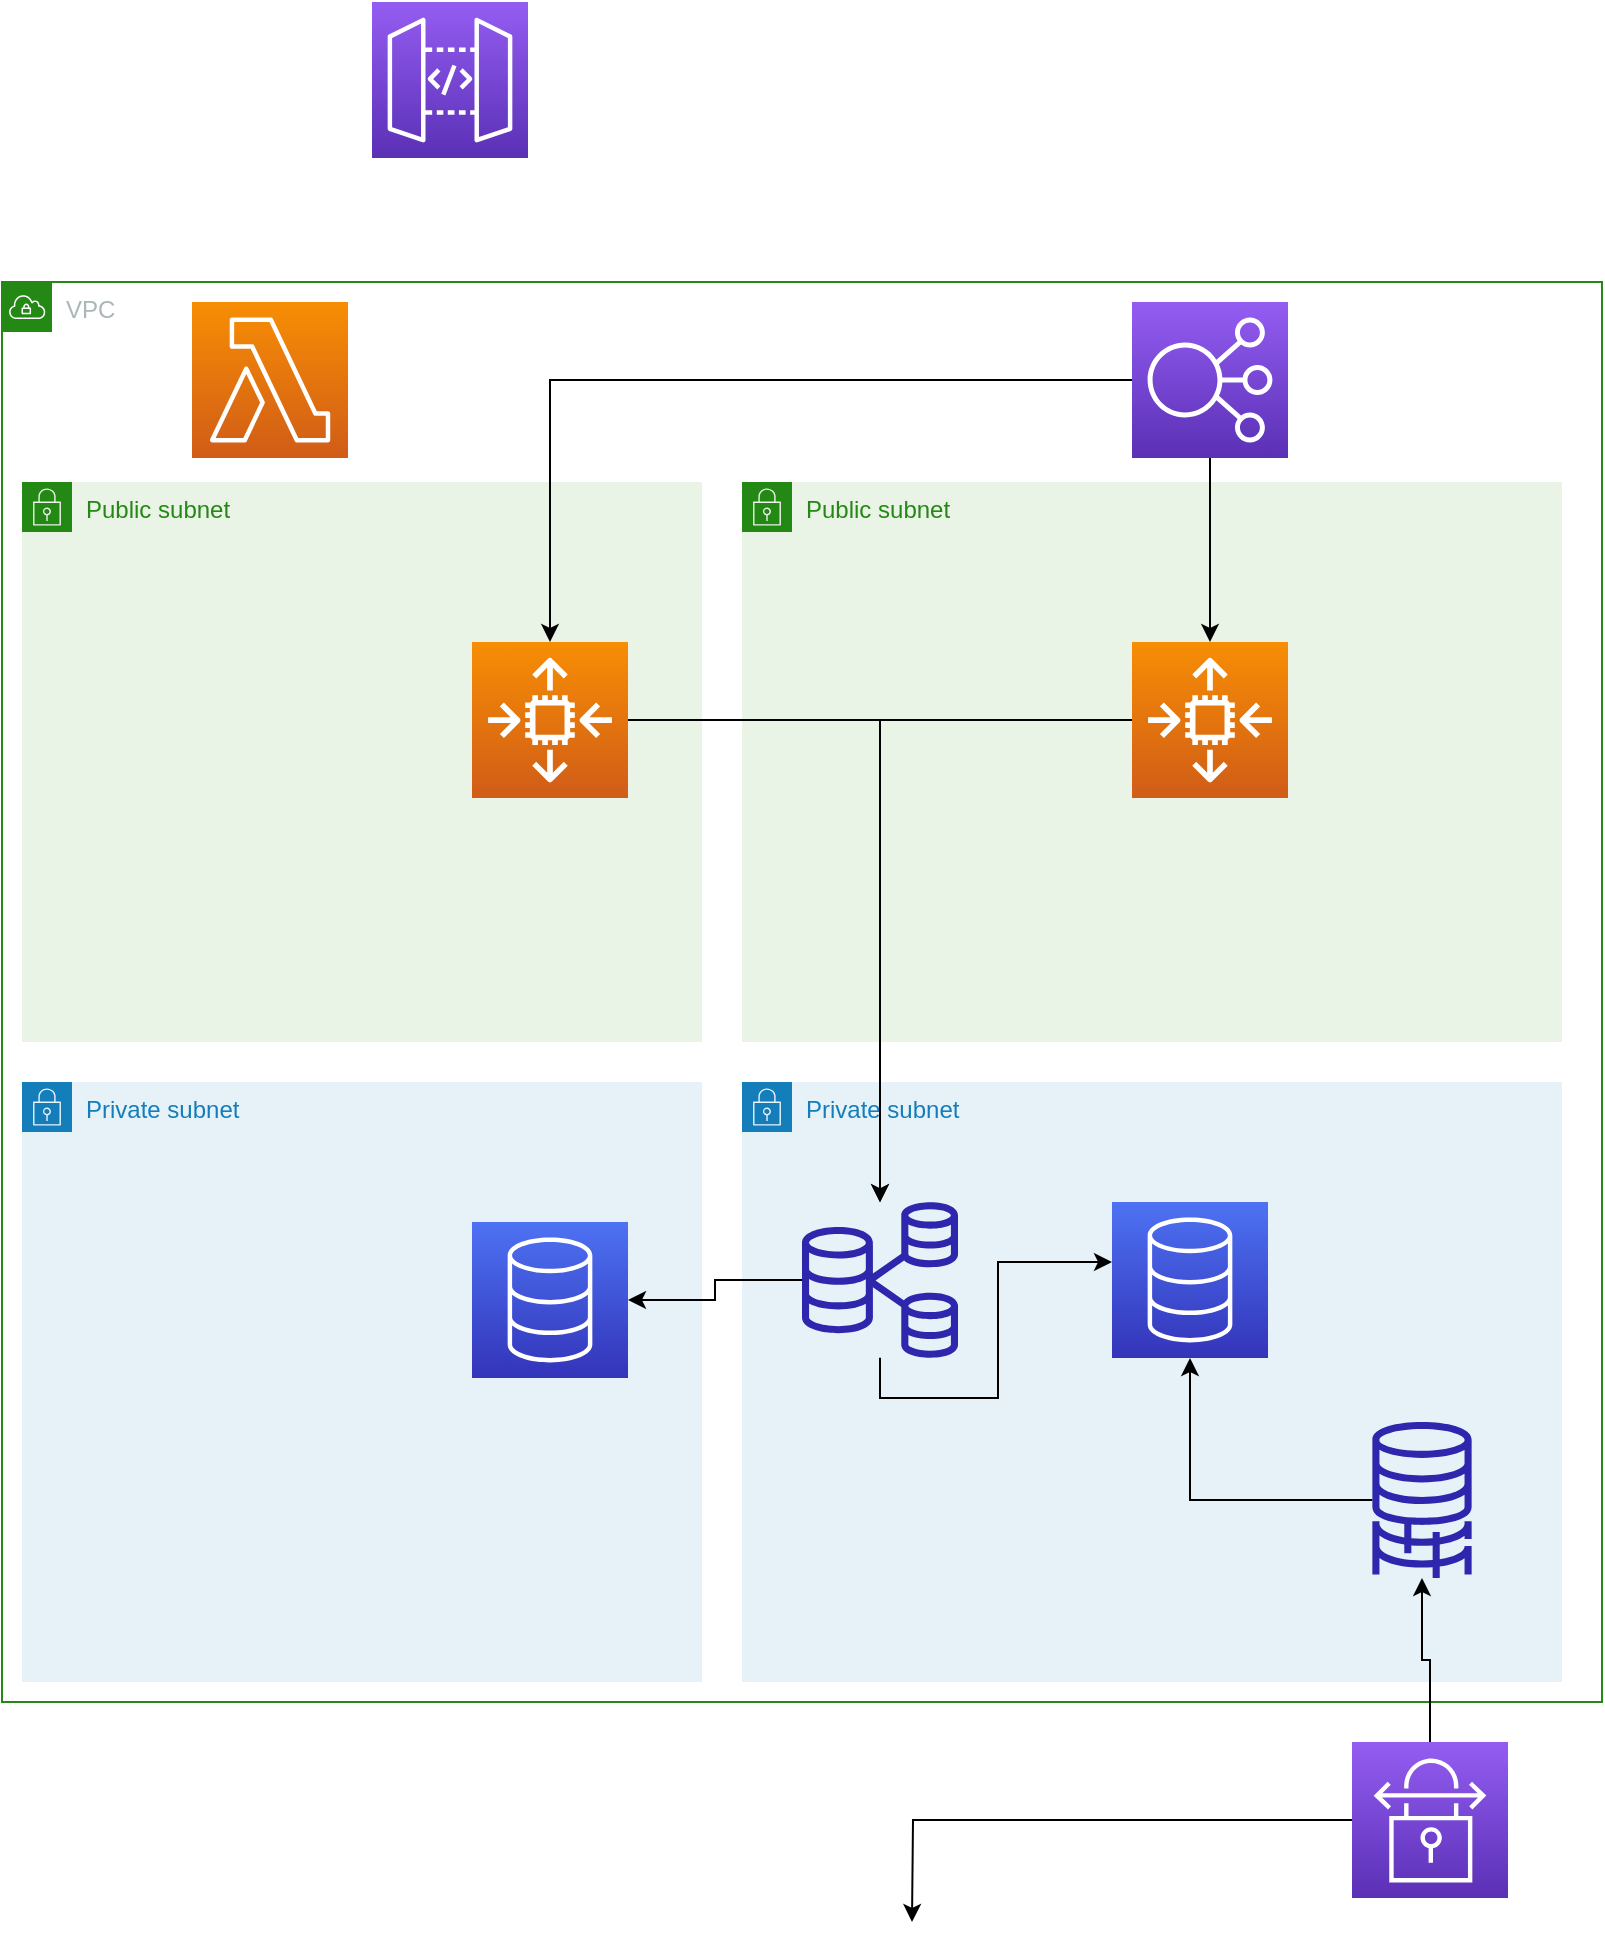 <mxfile version="20.4.0" type="github">
  <diagram id="mm-pI6zw8X0sC24JoM1l" name="Page-1">
    <mxGraphModel dx="820" dy="754" grid="1" gridSize="10" guides="1" tooltips="1" connect="1" arrows="1" fold="1" page="1" pageScale="1" pageWidth="850" pageHeight="1100" math="0" shadow="0">
      <root>
        <mxCell id="0" />
        <mxCell id="1" parent="0" />
        <mxCell id="IkjoUqAJZvpdG5Uk00sF-1" value="VPC" style="points=[[0,0],[0.25,0],[0.5,0],[0.75,0],[1,0],[1,0.25],[1,0.5],[1,0.75],[1,1],[0.75,1],[0.5,1],[0.25,1],[0,1],[0,0.75],[0,0.5],[0,0.25]];outlineConnect=0;gradientColor=none;html=1;whiteSpace=wrap;fontSize=12;fontStyle=0;container=1;pointerEvents=0;collapsible=0;recursiveResize=0;shape=mxgraph.aws4.group;grIcon=mxgraph.aws4.group_vpc;strokeColor=#248814;fillColor=none;verticalAlign=top;align=left;spacingLeft=30;fontColor=#AAB7B8;dashed=0;" vertex="1" parent="1">
          <mxGeometry x="25" y="220" width="800" height="710" as="geometry" />
        </mxCell>
        <mxCell id="IkjoUqAJZvpdG5Uk00sF-3" value="Public subnet" style="points=[[0,0],[0.25,0],[0.5,0],[0.75,0],[1,0],[1,0.25],[1,0.5],[1,0.75],[1,1],[0.75,1],[0.5,1],[0.25,1],[0,1],[0,0.75],[0,0.5],[0,0.25]];outlineConnect=0;gradientColor=none;html=1;whiteSpace=wrap;fontSize=12;fontStyle=0;container=1;pointerEvents=0;collapsible=0;recursiveResize=0;shape=mxgraph.aws4.group;grIcon=mxgraph.aws4.group_security_group;grStroke=0;strokeColor=#248814;fillColor=#E9F3E6;verticalAlign=top;align=left;spacingLeft=30;fontColor=#248814;dashed=0;" vertex="1" parent="IkjoUqAJZvpdG5Uk00sF-1">
          <mxGeometry x="10" y="100" width="340" height="280" as="geometry" />
        </mxCell>
        <mxCell id="IkjoUqAJZvpdG5Uk00sF-14" value="" style="sketch=0;points=[[0,0,0],[0.25,0,0],[0.5,0,0],[0.75,0,0],[1,0,0],[0,1,0],[0.25,1,0],[0.5,1,0],[0.75,1,0],[1,1,0],[0,0.25,0],[0,0.5,0],[0,0.75,0],[1,0.25,0],[1,0.5,0],[1,0.75,0]];outlineConnect=0;fontColor=#232F3E;gradientColor=#F78E04;gradientDirection=north;fillColor=#D05C17;strokeColor=#ffffff;dashed=0;verticalLabelPosition=bottom;verticalAlign=top;align=center;html=1;fontSize=12;fontStyle=0;aspect=fixed;shape=mxgraph.aws4.resourceIcon;resIcon=mxgraph.aws4.auto_scaling2;" vertex="1" parent="IkjoUqAJZvpdG5Uk00sF-3">
          <mxGeometry x="225" y="80" width="78" height="78" as="geometry" />
        </mxCell>
        <mxCell id="IkjoUqAJZvpdG5Uk00sF-4" value="Public subnet" style="points=[[0,0],[0.25,0],[0.5,0],[0.75,0],[1,0],[1,0.25],[1,0.5],[1,0.75],[1,1],[0.75,1],[0.5,1],[0.25,1],[0,1],[0,0.75],[0,0.5],[0,0.25]];outlineConnect=0;gradientColor=none;html=1;whiteSpace=wrap;fontSize=12;fontStyle=0;container=1;pointerEvents=0;collapsible=0;recursiveResize=0;shape=mxgraph.aws4.group;grIcon=mxgraph.aws4.group_security_group;grStroke=0;strokeColor=#248814;fillColor=#E9F3E6;verticalAlign=top;align=left;spacingLeft=30;fontColor=#248814;dashed=0;" vertex="1" parent="IkjoUqAJZvpdG5Uk00sF-1">
          <mxGeometry x="370" y="100" width="410" height="280" as="geometry" />
        </mxCell>
        <mxCell id="IkjoUqAJZvpdG5Uk00sF-15" value="" style="sketch=0;points=[[0,0,0],[0.25,0,0],[0.5,0,0],[0.75,0,0],[1,0,0],[0,1,0],[0.25,1,0],[0.5,1,0],[0.75,1,0],[1,1,0],[0,0.25,0],[0,0.5,0],[0,0.75,0],[1,0.25,0],[1,0.5,0],[1,0.75,0]];outlineConnect=0;fontColor=#232F3E;gradientColor=#F78E04;gradientDirection=north;fillColor=#D05C17;strokeColor=#ffffff;dashed=0;verticalLabelPosition=bottom;verticalAlign=top;align=center;html=1;fontSize=12;fontStyle=0;aspect=fixed;shape=mxgraph.aws4.resourceIcon;resIcon=mxgraph.aws4.auto_scaling2;" vertex="1" parent="IkjoUqAJZvpdG5Uk00sF-4">
          <mxGeometry x="195" y="80" width="78" height="78" as="geometry" />
        </mxCell>
        <mxCell id="IkjoUqAJZvpdG5Uk00sF-5" value="Private subnet" style="points=[[0,0],[0.25,0],[0.5,0],[0.75,0],[1,0],[1,0.25],[1,0.5],[1,0.75],[1,1],[0.75,1],[0.5,1],[0.25,1],[0,1],[0,0.75],[0,0.5],[0,0.25]];outlineConnect=0;gradientColor=none;html=1;whiteSpace=wrap;fontSize=12;fontStyle=0;container=1;pointerEvents=0;collapsible=0;recursiveResize=0;shape=mxgraph.aws4.group;grIcon=mxgraph.aws4.group_security_group;grStroke=0;strokeColor=#147EBA;fillColor=#E6F2F8;verticalAlign=top;align=left;spacingLeft=30;fontColor=#147EBA;dashed=0;" vertex="1" parent="IkjoUqAJZvpdG5Uk00sF-1">
          <mxGeometry x="10" y="400" width="340" height="300" as="geometry" />
        </mxCell>
        <mxCell id="IkjoUqAJZvpdG5Uk00sF-17" value="" style="sketch=0;points=[[0,0,0],[0.25,0,0],[0.5,0,0],[0.75,0,0],[1,0,0],[0,1,0],[0.25,1,0],[0.5,1,0],[0.75,1,0],[1,1,0],[0,0.25,0],[0,0.5,0],[0,0.75,0],[1,0.25,0],[1,0.5,0],[1,0.75,0]];outlineConnect=0;fontColor=#232F3E;gradientColor=#4D72F3;gradientDirection=north;fillColor=#3334B9;strokeColor=#ffffff;dashed=0;verticalLabelPosition=bottom;verticalAlign=top;align=center;html=1;fontSize=12;fontStyle=0;aspect=fixed;shape=mxgraph.aws4.resourceIcon;resIcon=mxgraph.aws4.database;" vertex="1" parent="IkjoUqAJZvpdG5Uk00sF-5">
          <mxGeometry x="225" y="70" width="78" height="78" as="geometry" />
        </mxCell>
        <mxCell id="IkjoUqAJZvpdG5Uk00sF-6" value="" style="sketch=0;points=[[0,0,0],[0.25,0,0],[0.5,0,0],[0.75,0,0],[1,0,0],[0,1,0],[0.25,1,0],[0.5,1,0],[0.75,1,0],[1,1,0],[0,0.25,0],[0,0.5,0],[0,0.75,0],[1,0.25,0],[1,0.5,0],[1,0.75,0]];outlineConnect=0;fontColor=#232F3E;gradientColor=#F78E04;gradientDirection=north;fillColor=#D05C17;strokeColor=#ffffff;dashed=0;verticalLabelPosition=bottom;verticalAlign=top;align=center;html=1;fontSize=12;fontStyle=0;aspect=fixed;shape=mxgraph.aws4.resourceIcon;resIcon=mxgraph.aws4.lambda;" vertex="1" parent="IkjoUqAJZvpdG5Uk00sF-1">
          <mxGeometry x="95" y="10" width="78" height="78" as="geometry" />
        </mxCell>
        <mxCell id="IkjoUqAJZvpdG5Uk00sF-7" value="Private subnet" style="points=[[0,0],[0.25,0],[0.5,0],[0.75,0],[1,0],[1,0.25],[1,0.5],[1,0.75],[1,1],[0.75,1],[0.5,1],[0.25,1],[0,1],[0,0.75],[0,0.5],[0,0.25]];outlineConnect=0;gradientColor=none;html=1;whiteSpace=wrap;fontSize=12;fontStyle=0;container=1;pointerEvents=0;collapsible=0;recursiveResize=0;shape=mxgraph.aws4.group;grIcon=mxgraph.aws4.group_security_group;grStroke=0;strokeColor=#147EBA;fillColor=#E6F2F8;verticalAlign=top;align=left;spacingLeft=30;fontColor=#147EBA;dashed=0;" vertex="1" parent="IkjoUqAJZvpdG5Uk00sF-1">
          <mxGeometry x="370" y="400" width="410" height="300" as="geometry" />
        </mxCell>
        <mxCell id="IkjoUqAJZvpdG5Uk00sF-16" value="" style="sketch=0;points=[[0,0,0],[0.25,0,0],[0.5,0,0],[0.75,0,0],[1,0,0],[0,1,0],[0.25,1,0],[0.5,1,0],[0.75,1,0],[1,1,0],[0,0.25,0],[0,0.5,0],[0,0.75,0],[1,0.25,0],[1,0.5,0],[1,0.75,0]];outlineConnect=0;fontColor=#232F3E;gradientColor=#4D72F3;gradientDirection=north;fillColor=#3334B9;strokeColor=#ffffff;dashed=0;verticalLabelPosition=bottom;verticalAlign=top;align=center;html=1;fontSize=12;fontStyle=0;aspect=fixed;shape=mxgraph.aws4.resourceIcon;resIcon=mxgraph.aws4.database;" vertex="1" parent="IkjoUqAJZvpdG5Uk00sF-7">
          <mxGeometry x="185" y="60" width="78" height="78" as="geometry" />
        </mxCell>
        <mxCell id="IkjoUqAJZvpdG5Uk00sF-19" style="edgeStyle=orthogonalEdgeStyle;rounded=0;orthogonalLoop=1;jettySize=auto;html=1;" edge="1" parent="IkjoUqAJZvpdG5Uk00sF-7" source="IkjoUqAJZvpdG5Uk00sF-18" target="IkjoUqAJZvpdG5Uk00sF-16">
          <mxGeometry relative="1" as="geometry">
            <Array as="points">
              <mxPoint x="69" y="158" />
              <mxPoint x="128" y="158" />
              <mxPoint x="128" y="90" />
            </Array>
          </mxGeometry>
        </mxCell>
        <mxCell id="IkjoUqAJZvpdG5Uk00sF-18" value="" style="sketch=0;outlineConnect=0;fontColor=#232F3E;gradientColor=none;fillColor=#2E27AD;strokeColor=none;dashed=0;verticalLabelPosition=bottom;verticalAlign=top;align=center;html=1;fontSize=12;fontStyle=0;aspect=fixed;pointerEvents=1;shape=mxgraph.aws4.rds_multi_az_db_cluster;" vertex="1" parent="IkjoUqAJZvpdG5Uk00sF-7">
          <mxGeometry x="30" y="60" width="78" height="78" as="geometry" />
        </mxCell>
        <mxCell id="IkjoUqAJZvpdG5Uk00sF-25" style="edgeStyle=orthogonalEdgeStyle;rounded=0;orthogonalLoop=1;jettySize=auto;html=1;" edge="1" parent="IkjoUqAJZvpdG5Uk00sF-7" source="IkjoUqAJZvpdG5Uk00sF-21" target="IkjoUqAJZvpdG5Uk00sF-16">
          <mxGeometry relative="1" as="geometry" />
        </mxCell>
        <mxCell id="IkjoUqAJZvpdG5Uk00sF-21" value="" style="sketch=0;outlineConnect=0;fontColor=#232F3E;gradientColor=none;fillColor=#2E27AD;strokeColor=none;dashed=0;verticalLabelPosition=bottom;verticalAlign=top;align=center;html=1;fontSize=12;fontStyle=0;aspect=fixed;pointerEvents=1;shape=mxgraph.aws4.database_migration_workflow_job;" vertex="1" parent="IkjoUqAJZvpdG5Uk00sF-7">
          <mxGeometry x="315" y="170" width="50" height="78" as="geometry" />
        </mxCell>
        <mxCell id="IkjoUqAJZvpdG5Uk00sF-12" style="edgeStyle=orthogonalEdgeStyle;rounded=0;orthogonalLoop=1;jettySize=auto;html=1;" edge="1" parent="IkjoUqAJZvpdG5Uk00sF-1" source="IkjoUqAJZvpdG5Uk00sF-9" target="IkjoUqAJZvpdG5Uk00sF-14">
          <mxGeometry relative="1" as="geometry" />
        </mxCell>
        <mxCell id="IkjoUqAJZvpdG5Uk00sF-13" style="edgeStyle=orthogonalEdgeStyle;rounded=0;orthogonalLoop=1;jettySize=auto;html=1;entryX=0.5;entryY=0;entryDx=0;entryDy=0;entryPerimeter=0;" edge="1" parent="IkjoUqAJZvpdG5Uk00sF-1" source="IkjoUqAJZvpdG5Uk00sF-9" target="IkjoUqAJZvpdG5Uk00sF-15">
          <mxGeometry relative="1" as="geometry">
            <mxPoint x="564" y="180" as="targetPoint" />
          </mxGeometry>
        </mxCell>
        <mxCell id="IkjoUqAJZvpdG5Uk00sF-9" value="" style="sketch=0;points=[[0,0,0],[0.25,0,0],[0.5,0,0],[0.75,0,0],[1,0,0],[0,1,0],[0.25,1,0],[0.5,1,0],[0.75,1,0],[1,1,0],[0,0.25,0],[0,0.5,0],[0,0.75,0],[1,0.25,0],[1,0.5,0],[1,0.75,0]];outlineConnect=0;fontColor=#232F3E;gradientColor=#945DF2;gradientDirection=north;fillColor=#5A30B5;strokeColor=#ffffff;dashed=0;verticalLabelPosition=bottom;verticalAlign=top;align=center;html=1;fontSize=12;fontStyle=0;aspect=fixed;shape=mxgraph.aws4.resourceIcon;resIcon=mxgraph.aws4.elastic_load_balancing;" vertex="1" parent="IkjoUqAJZvpdG5Uk00sF-1">
          <mxGeometry x="565" y="10" width="78" height="78" as="geometry" />
        </mxCell>
        <mxCell id="IkjoUqAJZvpdG5Uk00sF-20" style="edgeStyle=orthogonalEdgeStyle;rounded=0;orthogonalLoop=1;jettySize=auto;html=1;" edge="1" parent="IkjoUqAJZvpdG5Uk00sF-1" source="IkjoUqAJZvpdG5Uk00sF-18" target="IkjoUqAJZvpdG5Uk00sF-17">
          <mxGeometry relative="1" as="geometry" />
        </mxCell>
        <mxCell id="IkjoUqAJZvpdG5Uk00sF-23" style="edgeStyle=orthogonalEdgeStyle;rounded=0;orthogonalLoop=1;jettySize=auto;html=1;" edge="1" parent="IkjoUqAJZvpdG5Uk00sF-1" source="IkjoUqAJZvpdG5Uk00sF-14" target="IkjoUqAJZvpdG5Uk00sF-18">
          <mxGeometry relative="1" as="geometry" />
        </mxCell>
        <mxCell id="IkjoUqAJZvpdG5Uk00sF-24" style="edgeStyle=orthogonalEdgeStyle;rounded=0;orthogonalLoop=1;jettySize=auto;html=1;" edge="1" parent="IkjoUqAJZvpdG5Uk00sF-1" source="IkjoUqAJZvpdG5Uk00sF-15" target="IkjoUqAJZvpdG5Uk00sF-18">
          <mxGeometry relative="1" as="geometry" />
        </mxCell>
        <mxCell id="IkjoUqAJZvpdG5Uk00sF-8" value="" style="sketch=0;points=[[0,0,0],[0.25,0,0],[0.5,0,0],[0.75,0,0],[1,0,0],[0,1,0],[0.25,1,0],[0.5,1,0],[0.75,1,0],[1,1,0],[0,0.25,0],[0,0.5,0],[0,0.75,0],[1,0.25,0],[1,0.5,0],[1,0.75,0]];outlineConnect=0;fontColor=#232F3E;gradientColor=#945DF2;gradientDirection=north;fillColor=#5A30B5;strokeColor=#ffffff;dashed=0;verticalLabelPosition=bottom;verticalAlign=top;align=center;html=1;fontSize=12;fontStyle=0;aspect=fixed;shape=mxgraph.aws4.resourceIcon;resIcon=mxgraph.aws4.api_gateway;" vertex="1" parent="1">
          <mxGeometry x="210" y="80" width="78" height="78" as="geometry" />
        </mxCell>
        <mxCell id="IkjoUqAJZvpdG5Uk00sF-27" style="edgeStyle=orthogonalEdgeStyle;rounded=0;orthogonalLoop=1;jettySize=auto;html=1;" edge="1" parent="1" source="IkjoUqAJZvpdG5Uk00sF-26" target="IkjoUqAJZvpdG5Uk00sF-21">
          <mxGeometry relative="1" as="geometry" />
        </mxCell>
        <mxCell id="IkjoUqAJZvpdG5Uk00sF-28" style="edgeStyle=orthogonalEdgeStyle;rounded=0;orthogonalLoop=1;jettySize=auto;html=1;" edge="1" parent="1" source="IkjoUqAJZvpdG5Uk00sF-26">
          <mxGeometry relative="1" as="geometry">
            <mxPoint x="480" y="1040" as="targetPoint" />
          </mxGeometry>
        </mxCell>
        <mxCell id="IkjoUqAJZvpdG5Uk00sF-26" value="" style="sketch=0;points=[[0,0,0],[0.25,0,0],[0.5,0,0],[0.75,0,0],[1,0,0],[0,1,0],[0.25,1,0],[0.5,1,0],[0.75,1,0],[1,1,0],[0,0.25,0],[0,0.5,0],[0,0.75,0],[1,0.25,0],[1,0.5,0],[1,0.75,0]];outlineConnect=0;fontColor=#232F3E;gradientColor=#945DF2;gradientDirection=north;fillColor=#5A30B5;strokeColor=#ffffff;dashed=0;verticalLabelPosition=bottom;verticalAlign=top;align=center;html=1;fontSize=12;fontStyle=0;aspect=fixed;shape=mxgraph.aws4.resourceIcon;resIcon=mxgraph.aws4.site_to_site_vpn;" vertex="1" parent="1">
          <mxGeometry x="700" y="950" width="78" height="78" as="geometry" />
        </mxCell>
      </root>
    </mxGraphModel>
  </diagram>
</mxfile>
